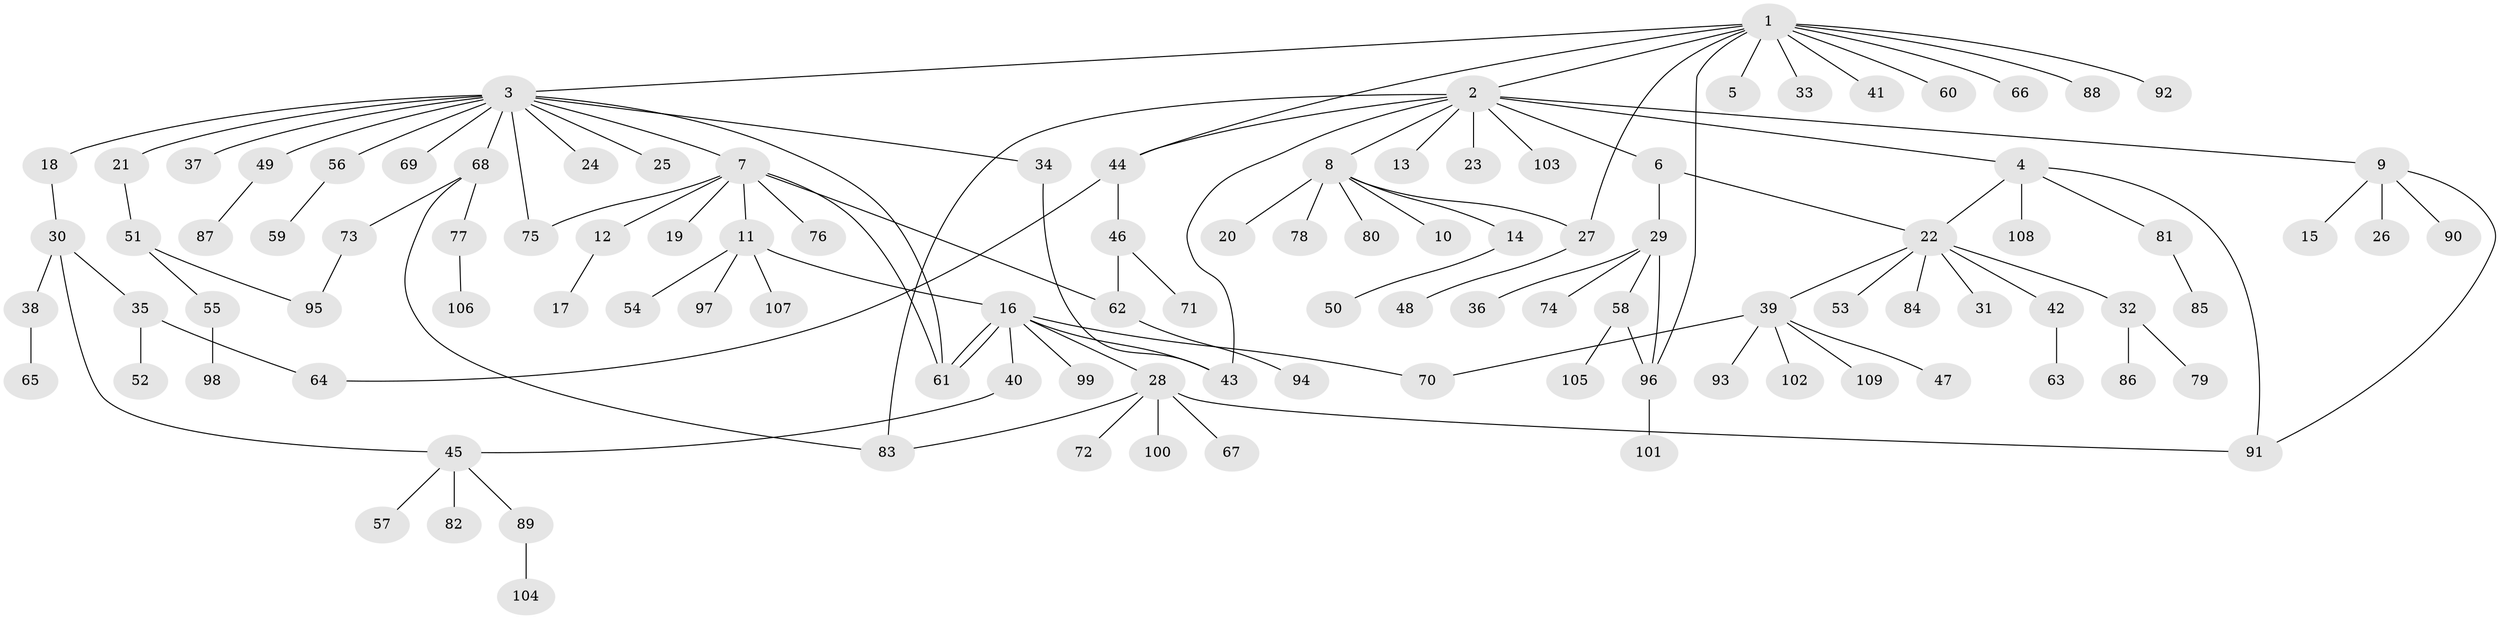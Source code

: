 // Generated by graph-tools (version 1.1) at 2025/11/02/27/25 16:11:14]
// undirected, 109 vertices, 128 edges
graph export_dot {
graph [start="1"]
  node [color=gray90,style=filled];
  1;
  2;
  3;
  4;
  5;
  6;
  7;
  8;
  9;
  10;
  11;
  12;
  13;
  14;
  15;
  16;
  17;
  18;
  19;
  20;
  21;
  22;
  23;
  24;
  25;
  26;
  27;
  28;
  29;
  30;
  31;
  32;
  33;
  34;
  35;
  36;
  37;
  38;
  39;
  40;
  41;
  42;
  43;
  44;
  45;
  46;
  47;
  48;
  49;
  50;
  51;
  52;
  53;
  54;
  55;
  56;
  57;
  58;
  59;
  60;
  61;
  62;
  63;
  64;
  65;
  66;
  67;
  68;
  69;
  70;
  71;
  72;
  73;
  74;
  75;
  76;
  77;
  78;
  79;
  80;
  81;
  82;
  83;
  84;
  85;
  86;
  87;
  88;
  89;
  90;
  91;
  92;
  93;
  94;
  95;
  96;
  97;
  98;
  99;
  100;
  101;
  102;
  103;
  104;
  105;
  106;
  107;
  108;
  109;
  1 -- 2;
  1 -- 3;
  1 -- 5;
  1 -- 27;
  1 -- 33;
  1 -- 41;
  1 -- 44;
  1 -- 60;
  1 -- 66;
  1 -- 88;
  1 -- 92;
  1 -- 96;
  2 -- 4;
  2 -- 6;
  2 -- 8;
  2 -- 9;
  2 -- 13;
  2 -- 23;
  2 -- 43;
  2 -- 44;
  2 -- 83;
  2 -- 103;
  3 -- 7;
  3 -- 18;
  3 -- 21;
  3 -- 24;
  3 -- 25;
  3 -- 34;
  3 -- 37;
  3 -- 49;
  3 -- 56;
  3 -- 61;
  3 -- 68;
  3 -- 69;
  3 -- 75;
  4 -- 22;
  4 -- 81;
  4 -- 91;
  4 -- 108;
  6 -- 22;
  6 -- 29;
  7 -- 11;
  7 -- 12;
  7 -- 19;
  7 -- 61;
  7 -- 62;
  7 -- 75;
  7 -- 76;
  8 -- 10;
  8 -- 14;
  8 -- 20;
  8 -- 27;
  8 -- 78;
  8 -- 80;
  9 -- 15;
  9 -- 26;
  9 -- 90;
  9 -- 91;
  11 -- 16;
  11 -- 54;
  11 -- 97;
  11 -- 107;
  12 -- 17;
  14 -- 50;
  16 -- 28;
  16 -- 40;
  16 -- 43;
  16 -- 61;
  16 -- 61;
  16 -- 70;
  16 -- 99;
  18 -- 30;
  21 -- 51;
  22 -- 31;
  22 -- 32;
  22 -- 39;
  22 -- 42;
  22 -- 53;
  22 -- 84;
  27 -- 48;
  28 -- 67;
  28 -- 72;
  28 -- 83;
  28 -- 91;
  28 -- 100;
  29 -- 36;
  29 -- 58;
  29 -- 74;
  29 -- 96;
  30 -- 35;
  30 -- 38;
  30 -- 45;
  32 -- 79;
  32 -- 86;
  34 -- 43;
  35 -- 52;
  35 -- 64;
  38 -- 65;
  39 -- 47;
  39 -- 70;
  39 -- 93;
  39 -- 102;
  39 -- 109;
  40 -- 45;
  42 -- 63;
  44 -- 46;
  44 -- 64;
  45 -- 57;
  45 -- 82;
  45 -- 89;
  46 -- 62;
  46 -- 71;
  49 -- 87;
  51 -- 55;
  51 -- 95;
  55 -- 98;
  56 -- 59;
  58 -- 96;
  58 -- 105;
  62 -- 94;
  68 -- 73;
  68 -- 77;
  68 -- 83;
  73 -- 95;
  77 -- 106;
  81 -- 85;
  89 -- 104;
  96 -- 101;
}
